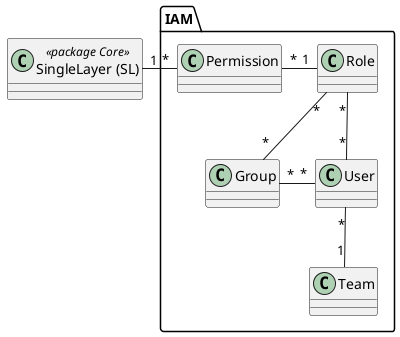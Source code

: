 @startuml
package IAM {
class "Group" as grp
class "User" as usr
class "Team" as team
class "Role" as role
class "Permission" as perm
}

class "SingleLayer (SL)" as sl << package Core >>

sl "1" -right- "*" perm
perm "*" -right- "1" role

role "*" -- "*" grp
role "*" -- "*" usr
grp "*" -right- "*" usr

usr "*" -- "1" team
@enduml